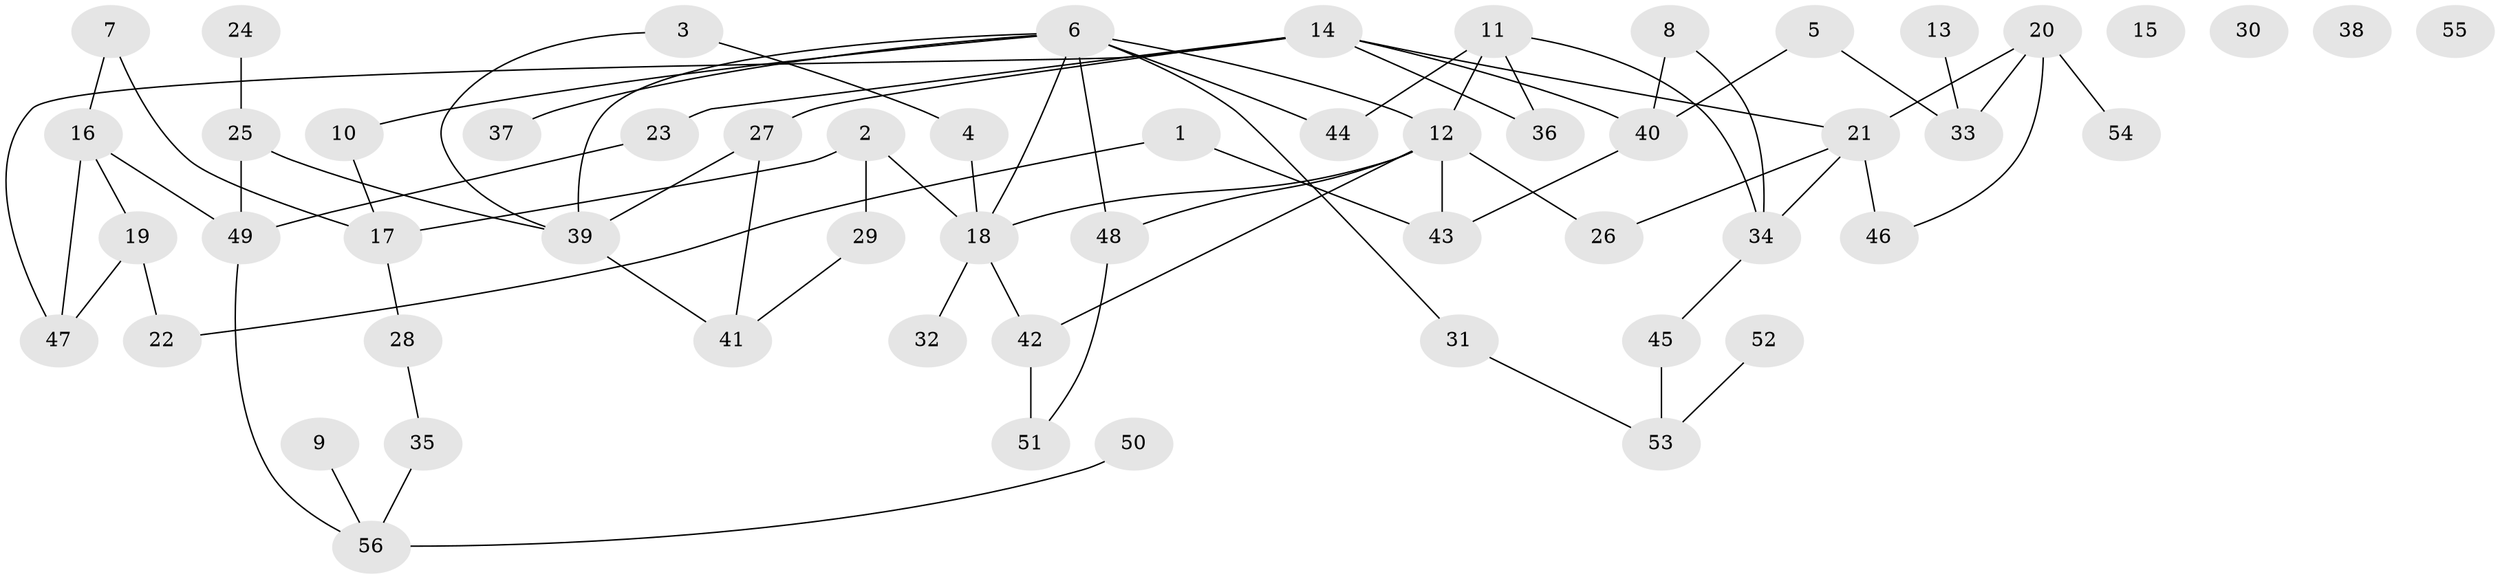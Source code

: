 // Generated by graph-tools (version 1.1) at 2025/49/03/09/25 03:49:05]
// undirected, 56 vertices, 74 edges
graph export_dot {
graph [start="1"]
  node [color=gray90,style=filled];
  1;
  2;
  3;
  4;
  5;
  6;
  7;
  8;
  9;
  10;
  11;
  12;
  13;
  14;
  15;
  16;
  17;
  18;
  19;
  20;
  21;
  22;
  23;
  24;
  25;
  26;
  27;
  28;
  29;
  30;
  31;
  32;
  33;
  34;
  35;
  36;
  37;
  38;
  39;
  40;
  41;
  42;
  43;
  44;
  45;
  46;
  47;
  48;
  49;
  50;
  51;
  52;
  53;
  54;
  55;
  56;
  1 -- 22;
  1 -- 43;
  2 -- 17;
  2 -- 18;
  2 -- 29;
  3 -- 4;
  3 -- 39;
  4 -- 18;
  5 -- 33;
  5 -- 40;
  6 -- 10;
  6 -- 12;
  6 -- 18;
  6 -- 31;
  6 -- 37;
  6 -- 39;
  6 -- 44;
  6 -- 48;
  7 -- 16;
  7 -- 17;
  8 -- 34;
  8 -- 40;
  9 -- 56;
  10 -- 17;
  11 -- 12;
  11 -- 34;
  11 -- 36;
  11 -- 44;
  12 -- 18;
  12 -- 26;
  12 -- 42;
  12 -- 43;
  12 -- 48;
  13 -- 33;
  14 -- 21;
  14 -- 23;
  14 -- 27;
  14 -- 36;
  14 -- 40;
  14 -- 47;
  16 -- 19;
  16 -- 47;
  16 -- 49;
  17 -- 28;
  18 -- 32;
  18 -- 42;
  19 -- 22;
  19 -- 47;
  20 -- 21;
  20 -- 33;
  20 -- 46;
  20 -- 54;
  21 -- 26;
  21 -- 34;
  21 -- 46;
  23 -- 49;
  24 -- 25;
  25 -- 39;
  25 -- 49;
  27 -- 39;
  27 -- 41;
  28 -- 35;
  29 -- 41;
  31 -- 53;
  34 -- 45;
  35 -- 56;
  39 -- 41;
  40 -- 43;
  42 -- 51;
  45 -- 53;
  48 -- 51;
  49 -- 56;
  50 -- 56;
  52 -- 53;
}
